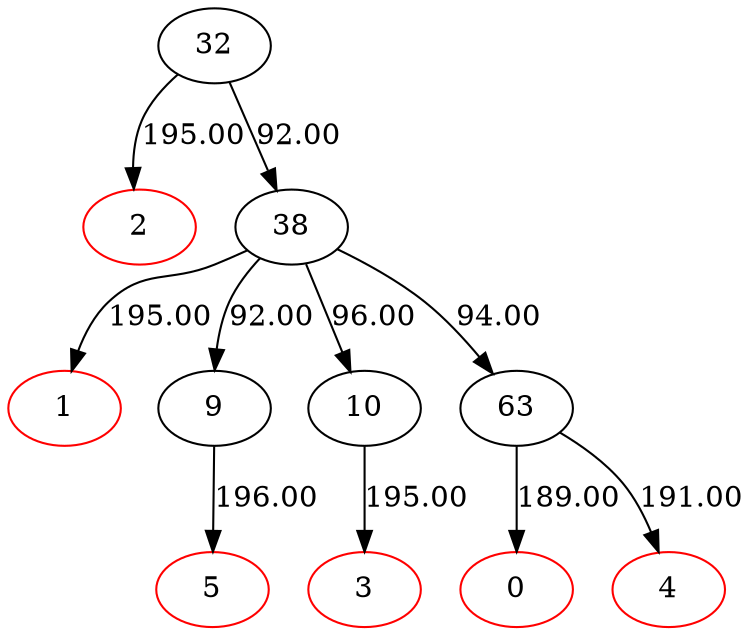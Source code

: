 digraph {
32[color=black]
0[color=red]
1[color=red]
2[color=red]
3[color=red]
4[color=red]
5[color=red]
38[color=black]
9[color=black]
10[color=black]
63[color=black]
38->10[label=96.00]
32->2[label=195.00]
63->4[label=191.00]
38->63[label=94.00]
32->38[label=92.00]
38->1[label=195.00]
10->3[label=195.00]
9->5[label=196.00]
38->9[label=92.00]
63->0[label=189.00]
}